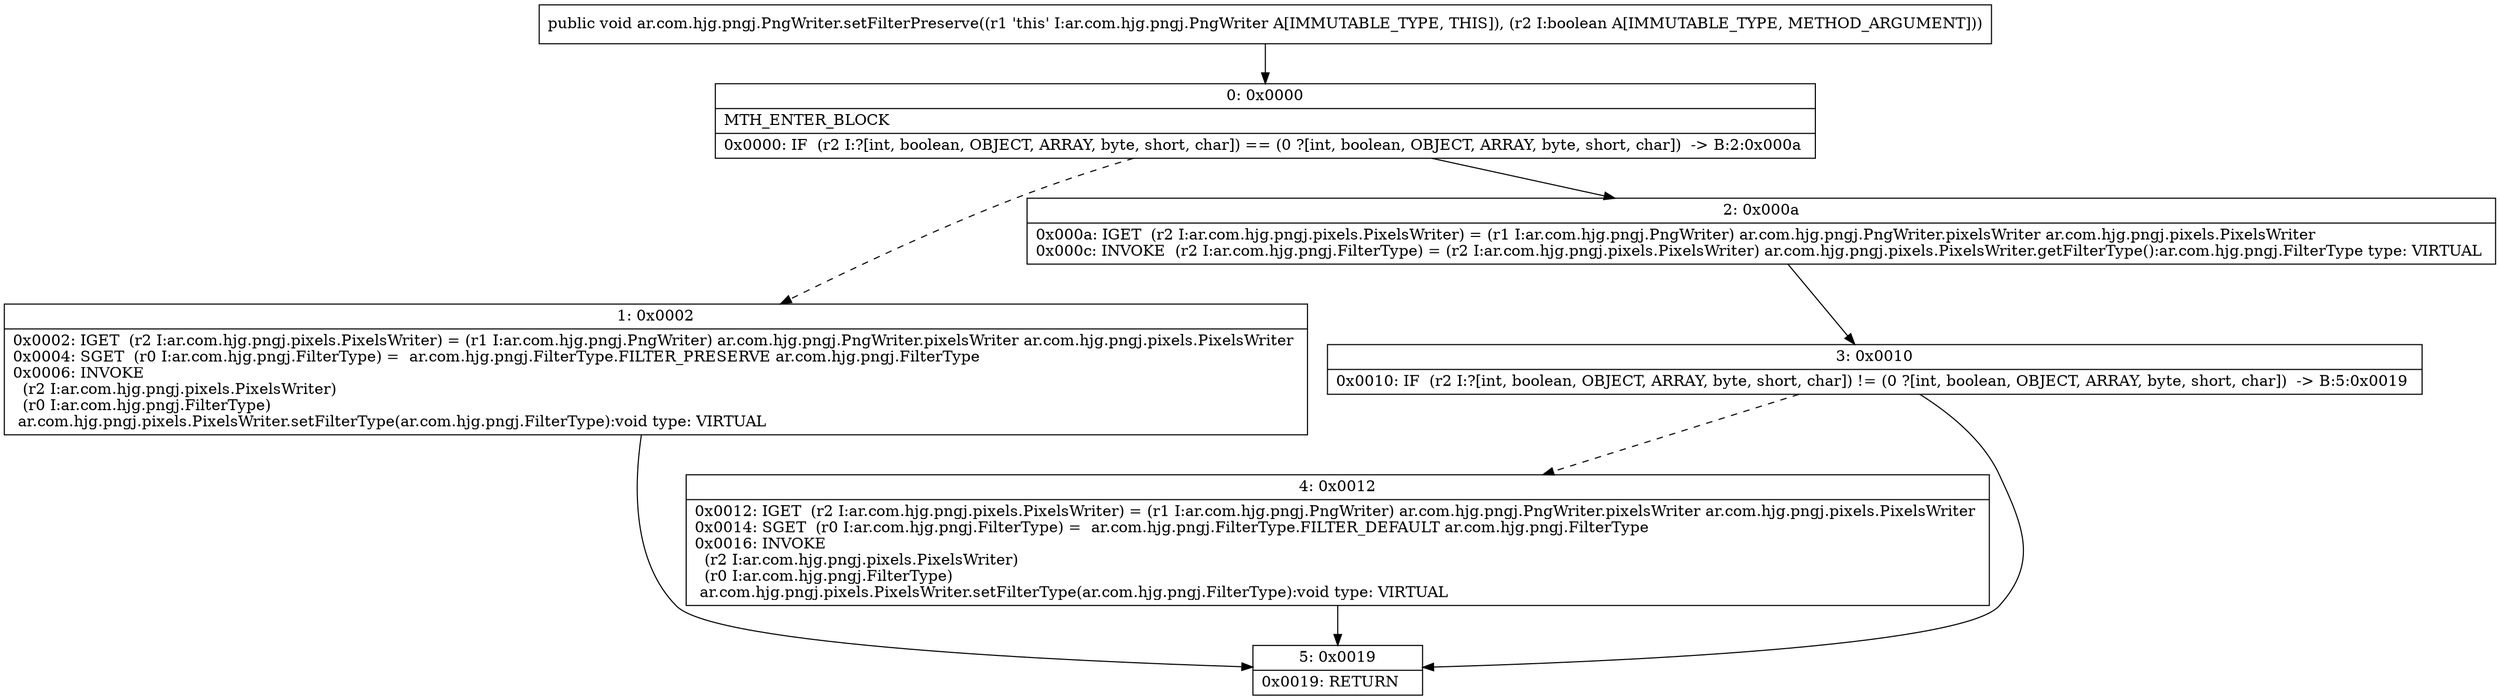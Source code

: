digraph "CFG forar.com.hjg.pngj.PngWriter.setFilterPreserve(Z)V" {
Node_0 [shape=record,label="{0\:\ 0x0000|MTH_ENTER_BLOCK\l|0x0000: IF  (r2 I:?[int, boolean, OBJECT, ARRAY, byte, short, char]) == (0 ?[int, boolean, OBJECT, ARRAY, byte, short, char])  \-\> B:2:0x000a \l}"];
Node_1 [shape=record,label="{1\:\ 0x0002|0x0002: IGET  (r2 I:ar.com.hjg.pngj.pixels.PixelsWriter) = (r1 I:ar.com.hjg.pngj.PngWriter) ar.com.hjg.pngj.PngWriter.pixelsWriter ar.com.hjg.pngj.pixels.PixelsWriter \l0x0004: SGET  (r0 I:ar.com.hjg.pngj.FilterType) =  ar.com.hjg.pngj.FilterType.FILTER_PRESERVE ar.com.hjg.pngj.FilterType \l0x0006: INVOKE  \l  (r2 I:ar.com.hjg.pngj.pixels.PixelsWriter)\l  (r0 I:ar.com.hjg.pngj.FilterType)\l ar.com.hjg.pngj.pixels.PixelsWriter.setFilterType(ar.com.hjg.pngj.FilterType):void type: VIRTUAL \l}"];
Node_2 [shape=record,label="{2\:\ 0x000a|0x000a: IGET  (r2 I:ar.com.hjg.pngj.pixels.PixelsWriter) = (r1 I:ar.com.hjg.pngj.PngWriter) ar.com.hjg.pngj.PngWriter.pixelsWriter ar.com.hjg.pngj.pixels.PixelsWriter \l0x000c: INVOKE  (r2 I:ar.com.hjg.pngj.FilterType) = (r2 I:ar.com.hjg.pngj.pixels.PixelsWriter) ar.com.hjg.pngj.pixels.PixelsWriter.getFilterType():ar.com.hjg.pngj.FilterType type: VIRTUAL \l}"];
Node_3 [shape=record,label="{3\:\ 0x0010|0x0010: IF  (r2 I:?[int, boolean, OBJECT, ARRAY, byte, short, char]) != (0 ?[int, boolean, OBJECT, ARRAY, byte, short, char])  \-\> B:5:0x0019 \l}"];
Node_4 [shape=record,label="{4\:\ 0x0012|0x0012: IGET  (r2 I:ar.com.hjg.pngj.pixels.PixelsWriter) = (r1 I:ar.com.hjg.pngj.PngWriter) ar.com.hjg.pngj.PngWriter.pixelsWriter ar.com.hjg.pngj.pixels.PixelsWriter \l0x0014: SGET  (r0 I:ar.com.hjg.pngj.FilterType) =  ar.com.hjg.pngj.FilterType.FILTER_DEFAULT ar.com.hjg.pngj.FilterType \l0x0016: INVOKE  \l  (r2 I:ar.com.hjg.pngj.pixels.PixelsWriter)\l  (r0 I:ar.com.hjg.pngj.FilterType)\l ar.com.hjg.pngj.pixels.PixelsWriter.setFilterType(ar.com.hjg.pngj.FilterType):void type: VIRTUAL \l}"];
Node_5 [shape=record,label="{5\:\ 0x0019|0x0019: RETURN   \l}"];
MethodNode[shape=record,label="{public void ar.com.hjg.pngj.PngWriter.setFilterPreserve((r1 'this' I:ar.com.hjg.pngj.PngWriter A[IMMUTABLE_TYPE, THIS]), (r2 I:boolean A[IMMUTABLE_TYPE, METHOD_ARGUMENT])) }"];
MethodNode -> Node_0;
Node_0 -> Node_1[style=dashed];
Node_0 -> Node_2;
Node_1 -> Node_5;
Node_2 -> Node_3;
Node_3 -> Node_4[style=dashed];
Node_3 -> Node_5;
Node_4 -> Node_5;
}


